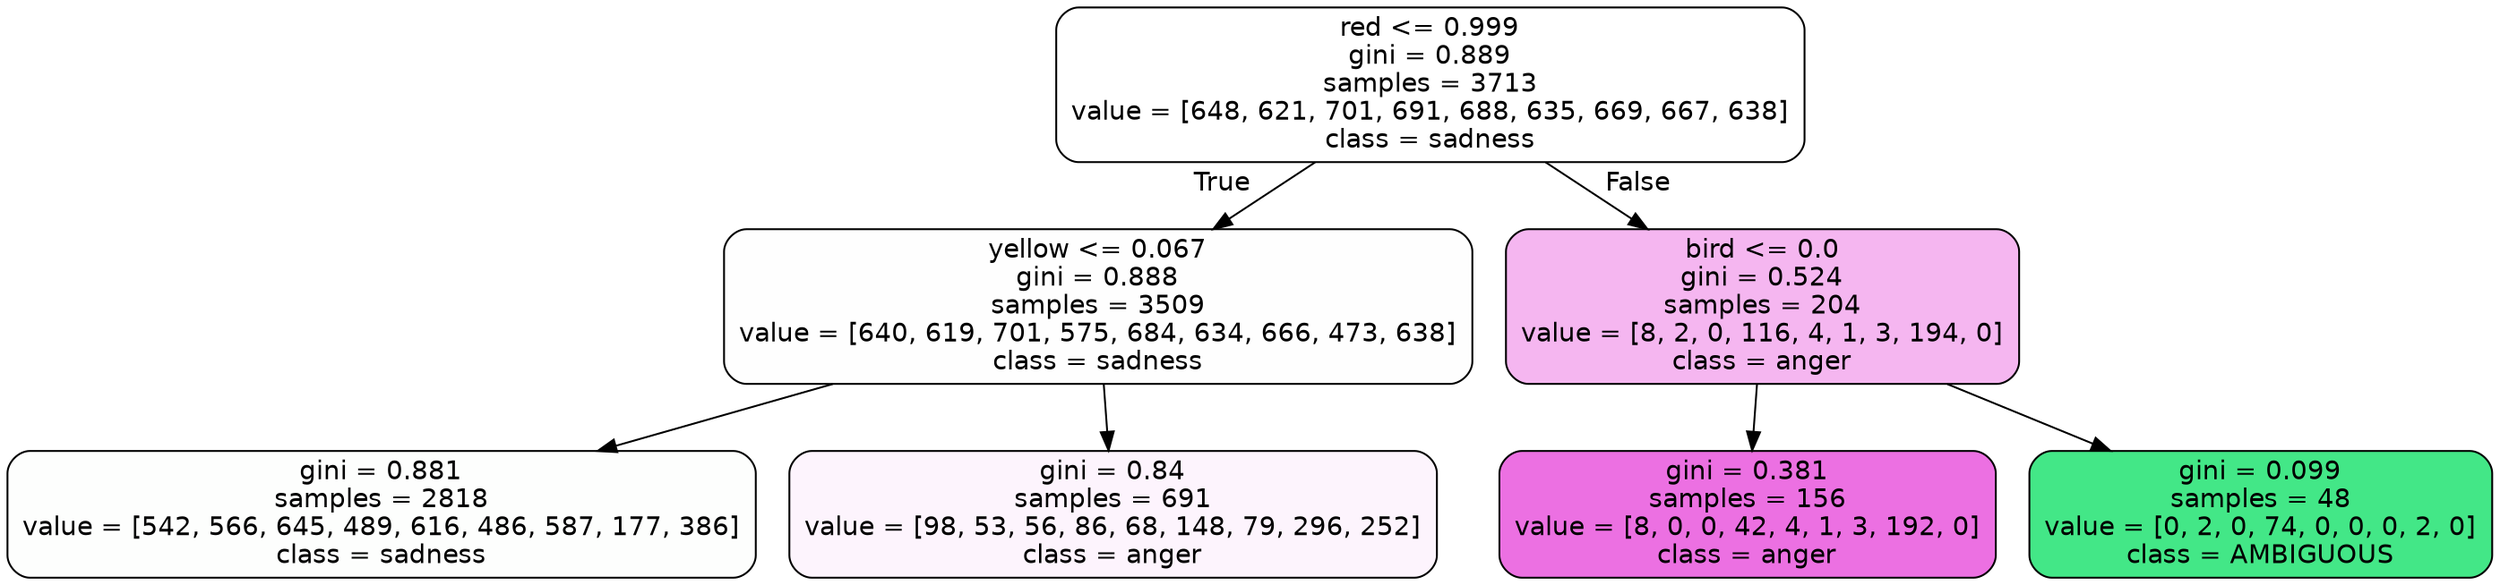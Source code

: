 digraph Tree {
node [shape=box, style="filled, rounded", color="black", fontname=helvetica] ;
edge [fontname=helvetica] ;
0 [label="red <= 0.999\ngini = 0.889\nsamples = 3713\nvalue = [648, 621, 701, 691, 688, 635, 669, 667, 638]\nclass = sadness", fillcolor="#64e53900"] ;
1 [label="yellow <= 0.067\ngini = 0.888\nsamples = 3509\nvalue = [640, 619, 701, 575, 684, 634, 666, 473, 638]\nclass = sadness", fillcolor="#64e53901"] ;
0 -> 1 [labeldistance=2.5, labelangle=45, headlabel="True"] ;
2 [label="gini = 0.881\nsamples = 2818\nvalue = [542, 566, 645, 489, 616, 486, 587, 177, 386]\nclass = sadness", fillcolor="#64e53902"] ;
1 -> 2 ;
3 [label="gini = 0.84\nsamples = 691\nvalue = [98, 53, 56, 86, 68, 148, 79, 296, 252]\nclass = anger", fillcolor="#e539d70d"] ;
1 -> 3 ;
4 [label="bird <= 0.0\ngini = 0.524\nsamples = 204\nvalue = [8, 2, 0, 116, 4, 1, 3, 194, 0]\nclass = anger", fillcolor="#e539d75e"] ;
0 -> 4 [labeldistance=2.5, labelangle=-45, headlabel="False"] ;
5 [label="gini = 0.381\nsamples = 156\nvalue = [8, 0, 0, 42, 4, 1, 3, 192, 0]\nclass = anger", fillcolor="#e539d7b8"] ;
4 -> 5 ;
6 [label="gini = 0.099\nsamples = 48\nvalue = [0, 2, 0, 74, 0, 0, 0, 2, 0]\nclass = AMBIGUOUS", fillcolor="#39e581f2"] ;
4 -> 6 ;
}